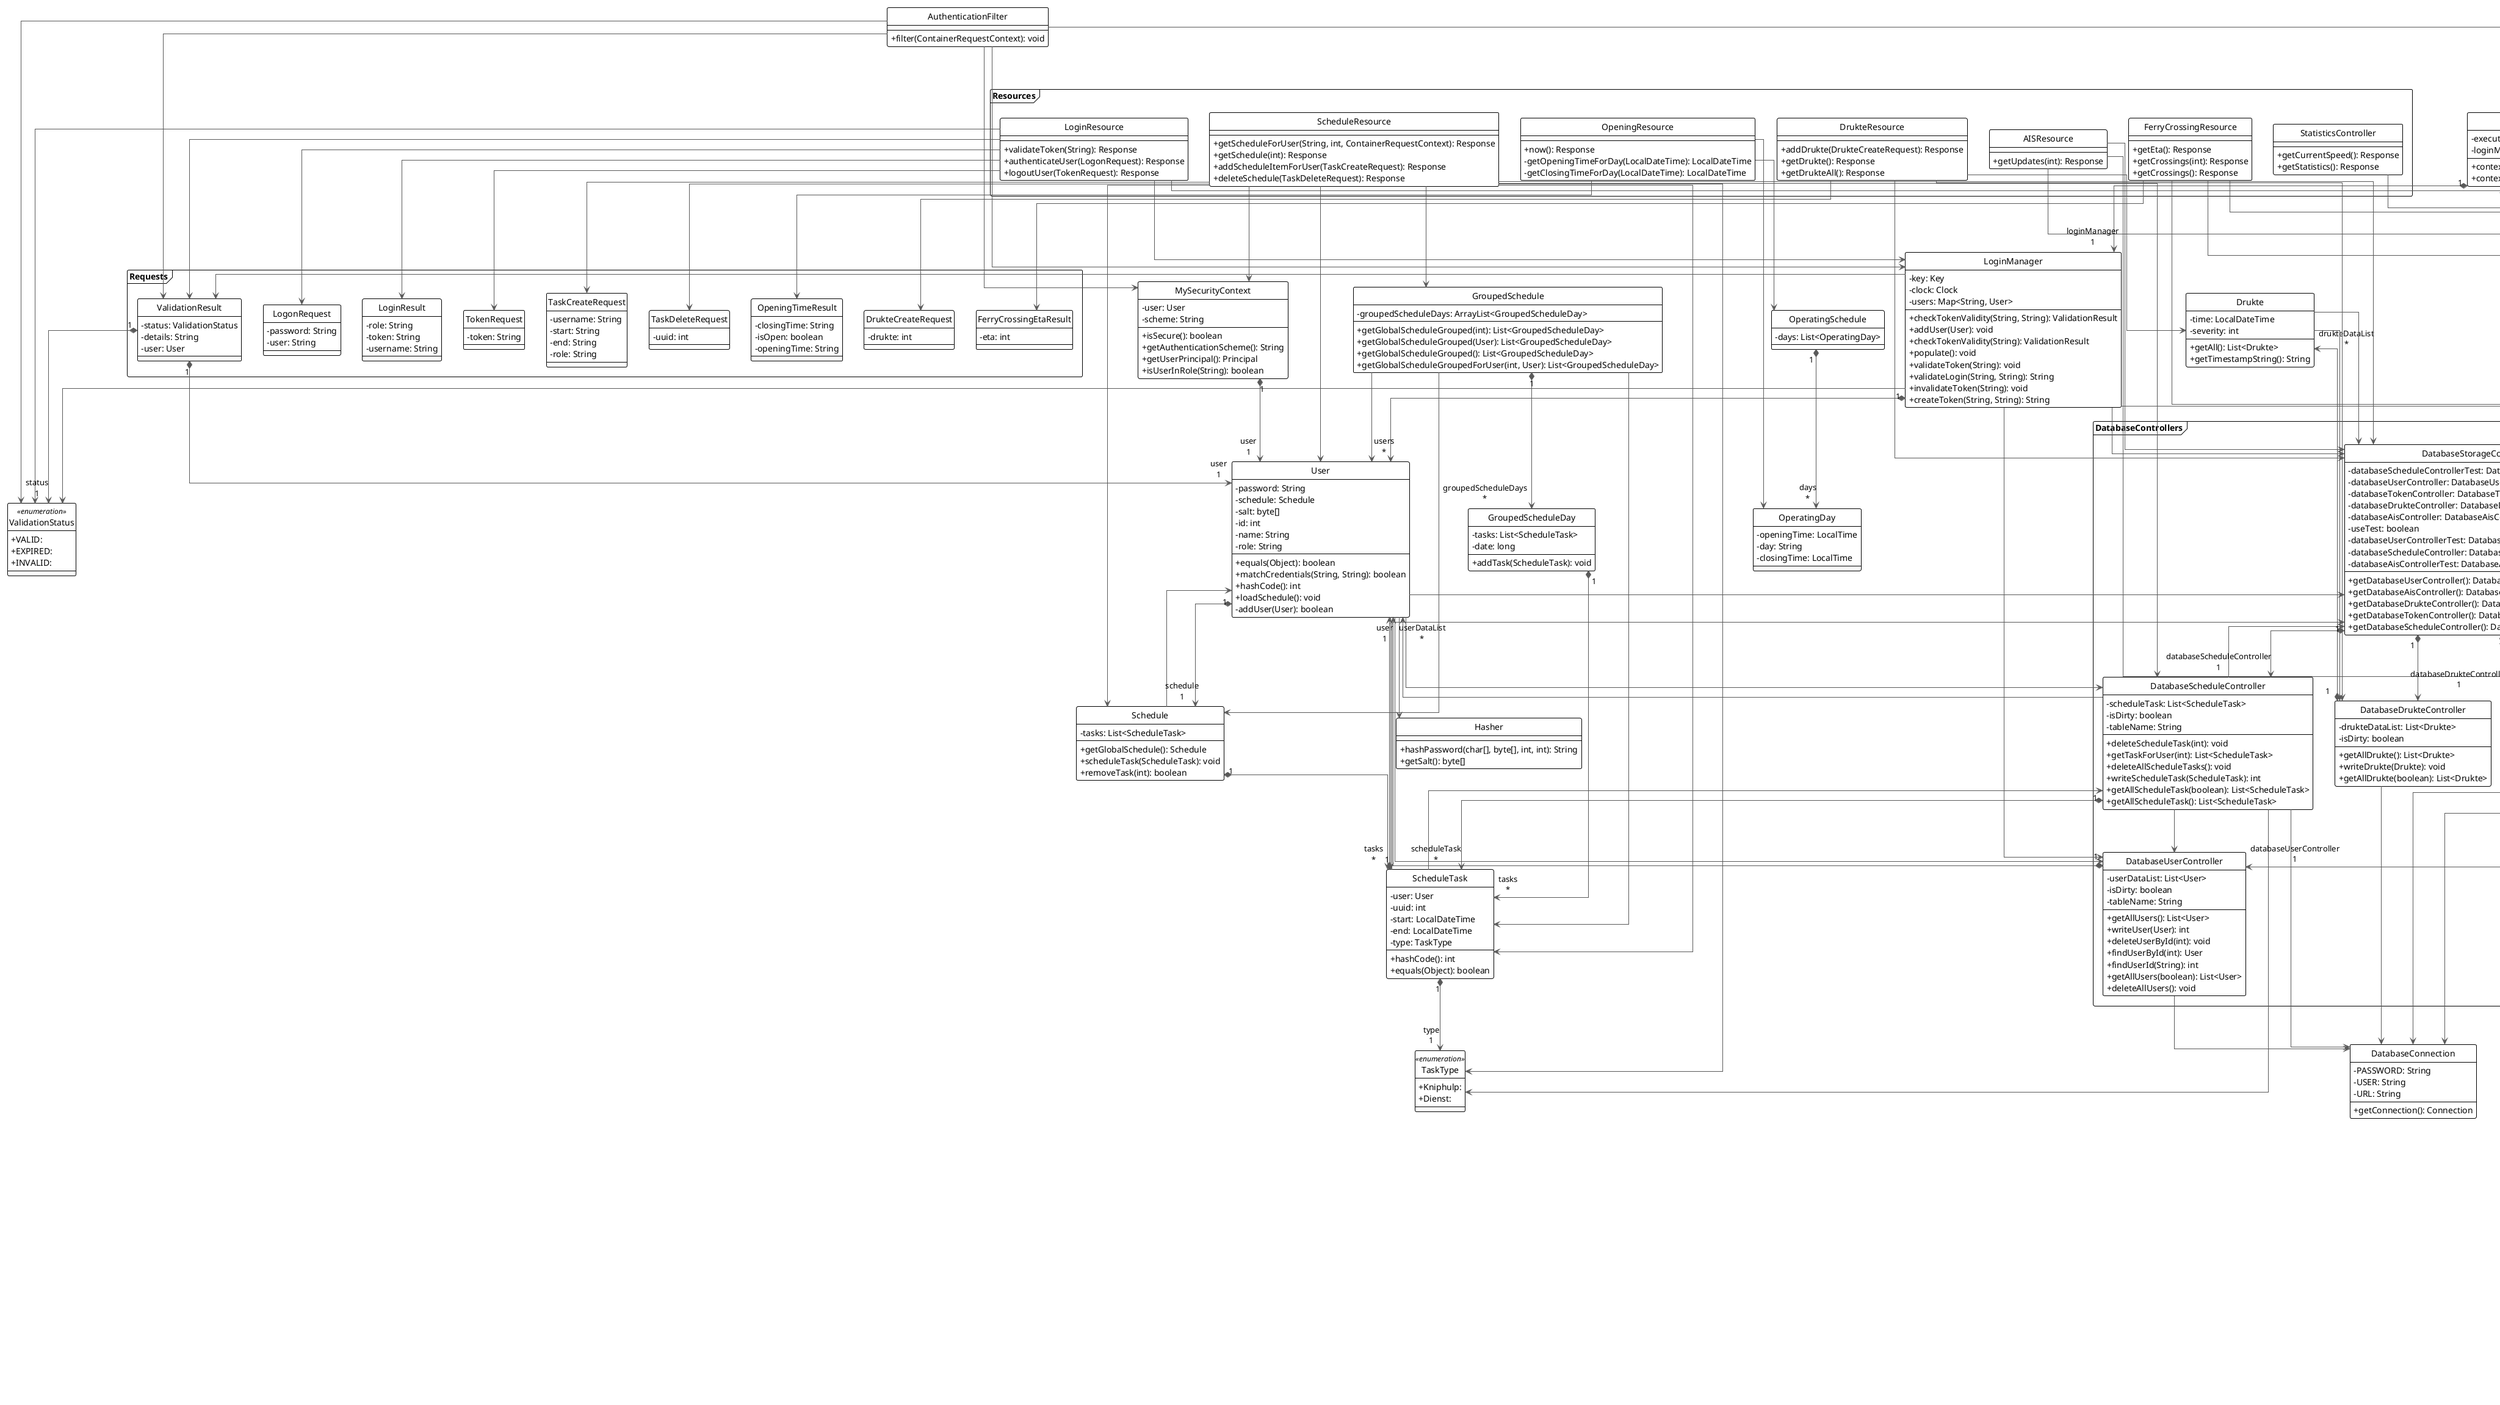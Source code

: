 @startuml

set namespaceSeparator none
skinparam classAttributeIconSize 0
!theme plain
top to bottom direction
skinparam linetype ortho
skinparam groupInheritance 2
hide circle
scale 1



package Resources <<Frame>>{
class DrukteResource {
  + addDrukte(DrukteCreateRequest): Response
  + getDrukte(): Response
  + getDrukteAll(): Response
}
class FerryCrossingResource {
  + getEta(): Response
  + getCrossings(int): Response
  + getCrossings(): Response
}
class LoginResource {
  + validateToken(String): Response
  + authenticateUser(LogonRequest): Response
  + logoutUser(TokenRequest): Response
}
class OpeningResource {
  + now(): Response
  - getOpeningTimeForDay(LocalDateTime): LocalDateTime
  - getClosingTimeForDay(LocalDateTime): LocalDateTime
}
class ScheduleResource {
  + getScheduleForUser(String, int, ContainerRequestContext): Response
  + getSchedule(int): Response
  + addScheduleItemForUser(TaskCreateRequest): Response
  + deleteSchedule(TaskDeleteRequest): Response
}
class AISResource {
  + getUpdates(int): Response
}
class StatisticsController {
  + getCurrentSpeed(): Response
  + getStatistics(): Response
}
}

class AuthenticationFilter {
+ filter(ContainerRequestContext): void
}
package DatabaseControllers <<Frame>>{
    class CrossingController {
    + getStatusUpdates(List<AisData>): List<StatusUpdate>
    + getFerryCrossings(List<StatusUpdate>): List<FerryCrossing>
    }
    class DatabaseAisController {
    - tableName: String
    - aisDataList: List<AisData>
    - isDirty: boolean
    + convertToAisData(AisSignal): AisData
    + getAllAisData(boolean): List<AisData>
    + writeAisData(AisData): void
    + getAllAisData(): List<AisData>
    + getXMostRecentData(int): List<AisData>
    + writeAisData(AisSignal): void
    + removeAll(): void
    }
    class DatabaseDrukteController {
    - drukteDataList: List<Drukte>
    - isDirty: boolean
    + getAllDrukte(): List<Drukte>
    + writeDrukte(Drukte): void
    + getAllDrukte(boolean): List<Drukte>
    }
    class DatabaseScheduleController {
    - scheduleTask: List<ScheduleTask>
    - isDirty: boolean
    - tableName: String
    + deleteScheduleTask(int): void
    + getTaskForUser(int): List<ScheduleTask>
    + deleteAllScheduleTasks(): void
    + writeScheduleTask(ScheduleTask): int
    + getAllScheduleTask(boolean): List<ScheduleTask>
    + getAllScheduleTask(): List<ScheduleTask>
    }
    class DatabaseStorageController {
    - databaseScheduleControllerTest: DatabaseScheduleController
    - databaseUserController: DatabaseUserController
    - databaseTokenController: DatabaseTokenController
    - databaseDrukteController: DatabaseDrukteController
    - databaseAisController: DatabaseAisController
    - useTest: boolean
    - databaseUserControllerTest: DatabaseUserController
    - databaseScheduleController: DatabaseScheduleController
    - databaseAisControllerTest: DatabaseAisController
    + getDatabaseUserController(): DatabaseUserController
    + getDatabaseAisController(): DatabaseAisController
    + getDatabaseDrukteController(): DatabaseDrukteController
    + getDatabaseTokenController(): DatabaseTokenController
    + getDatabaseScheduleController(): DatabaseScheduleController
    }
    class DatabaseTokenController {
    - tokenDataList: List<String>
    - isDirty: boolean
    + writeToken(String): void
    + removeAllTokens(): void
    + removeToken(String): void
    + getAllTokens(boolean): List<String>
    + getAllTokens(): List<String>
    }
    class DatabaseUserController {
    - userDataList: List<User>
    - isDirty: boolean
    - tableName: String
    + getAllUsers(): List<User>
    + writeUser(User): int
    + deleteUserById(int): void
    + findUserById(int): User
    + findUserId(String): int
    + getAllUsers(boolean): List<User>
    + deleteAllUsers(): void
    }

}

package Requests <<Frame>> {
class LoginResult {
  - role: String
  - token: String
  - username: String
}
class LogonRequest {
  - password: String
  - user: String
}
class FerryCrossingEtaResult {
  - eta: int
}
class DrukteCreateRequest {
  - drukte: int
}
class OpeningTimeResult {
  - closingTime: String
  - isOpen: boolean
  - openingTime: String
}
class TaskCreateRequest {
  - username: String
  - start: String
  - end: String
  - role: String
}
class TaskDeleteRequest {
  - uuid: int
}
class TokenRequest {
  - token: String
}
class ValidationResult {
  - status: ValidationStatus
  - details: String
  - user: User
}
}

class AisData {
  - sog: double
  - latitude: double
  - raw_json: String
  - timestamp: Timestamp
  - longitude: double
}


class DatabaseConnection {
  - PASSWORD: String
  - USER: String
  - URL: String
  + getConnection(): Connection
}

class Drukte {
  - time: LocalDateTime
  - severity: int
  + getAll(): List<Drukte>
  + getTimestampString(): String
}


class Ferry {
  - name: String
  - ferry: Ferry
  - ferryCrossings: List<FerryCrossing>
  + setFerryCrossings(List<FerryCrossing>): void
}
class FerryCrossing {
  - arrival: StatusUpdate
  - aisSignals: ArrayList<AisData>
  - departure: StatusUpdate
  + addAisData(AisData): void
  + addAisDatas(ArrayList<AisData>): void
  + isActive(): boolean
}




class GroupedSchedule {
  - groupedScheduleDays: ArrayList<GroupedScheduleDay>
  + getGlobalScheduleGrouped(int): List<GroupedScheduleDay>
  + getGlobalScheduleGrouped(User): List<GroupedScheduleDay>
  + getGlobalScheduleGrouped(): List<GroupedScheduleDay>
  + getGlobalScheduleGroupedForUser(int, User): List<GroupedScheduleDay>
}
class GroupedScheduleDay {
  - tasks: List<ScheduleTask>
  - date: long
  + addTask(ScheduleTask): void
}
class Hasher {
  + hashPassword(char[], byte[], int, int): String
  + getSalt(): byte[]
}
class LocalFileStorageController {
  - mutex: Semaphore
  - file: File
  + save(AisSignal): void
  + save(ArrayList<AisSignal>): void
  + load(): ArrayList<AisSignal>
}
enum Location << enumeration >> {
  + INGEN: 
  + ELST: 
  + UNKNOWN: 
}
class LoginManager {
  - key: Key
  - clock: Clock
  - users: Map<String, User>
  + checkTokenValidity(String, String): ValidationResult
  + addUser(User): void
  + checkTokenValidity(String): ValidationResult
  + populate(): void
  + validateToken(String): void
  + validateLogin(String, String): String
  + invalidateToken(String): void
  + createToken(String, String): String
}

class Main {
  - executorService: ScheduledExecutorService
  - loginManager: LoginManager
  + contextDestroyed(ServletContextEvent): void
  + contextInitialized(ServletContextEvent): void
  }
class MySecurityContext {
  - user: User
  - scheme: String
  + isSecure(): boolean
  + getAuthenticationScheme(): String
  + getUserPrincipal(): Principal
  + isUserInRole(String): boolean
}


class OperatingDay {
  - openingTime: LocalTime
  - day: String
  - closingTime: LocalTime
}
class OperatingSchedule {
  - days: List<OperatingDay>
}


package AisJson{
class AisSignal {
  - messageType: MessageType
  - metaData: MetaData
  - message: Message
  + getUtcTimestamp(): int
}
class Message {
  - positionReport: PositionReport
}
enum MessageType << enumeration >> {
  + Unknown: 
  + PositionReport: 
}
class MetaData {
  - MMSI: int
  - ShipName: String
  - longitude: float
  - latitude: float
  - time_utc: String
  - MMSI_String: String
}
class PositionReport {
  - sog: double
  - communicationState: int
  - valid: boolean
  - messageID: int
  - repeatIndicator: int
  - positionAccuracy: boolean
  - raim: boolean
  - rateOfTurn: int
  - userID: int
  - spare: int
  - specialManoeuvreIndicator: int
  - cog: double
  - navigationalStatus: int
  - longitude: double
  - latitude: double
  - trueHeading: int
  - timestamp: int
}
}

class Schedule {
  - tasks: List<ScheduleTask>
  + getGlobalSchedule(): Schedule
  + scheduleTask(ScheduleTask): void
  + removeTask(int): boolean
}

class ScheduleTask {
  - user: User
  - uuid: int
  - start: LocalDateTime
  - end: LocalDateTime
  - type: TaskType
  + hashCode(): int
  + equals(Object): boolean
}
class Statistics {
  - current_time: int
  - crossings: List<FerryCrossing>
  + getMaxSpeed(): double
  + getMaxSpeedTimestamp(): long
  + getAverageSpeed(): double
  + getCrossingCount(): int
  + getLatestUpdate(): Date
  + getCurrentSpeed(): double
  - getAllRecentWithinLimit(int): List<AisData>
}

class StatusUpdate {
  - location: Location
  - aisSignal: AisData
  + equals(Object): boolean
}
interface StorageController << interface >> {
  + save(ArrayList<AisSignal>): void
  + load(): ArrayList<AisSignal>
  + save(AisSignal): void
}
enum TaskType << enumeration >> {
  + Kniphulp: 
  + Dienst: 
}
class User {
  - password: String
  - schedule: Schedule
  - salt: byte[]
  - id: int
  - name: String
  - role: String
  + equals(Object): boolean
  + matchCredentials(String, String): boolean
  + hashCode(): int
  + loadSchedule(): void
  - addUser(User): boolean
}

enum ValidationStatus << enumeration >> {
  + VALID: 
  + EXPIRED: 
  + INVALID: 

}
class WebSocketClient {
  - latch: CountDownLatch
  - objectMapper: ObjectMapper
  - shipMessages: ArrayList<AisSignal>
  + onBinaryMessage(ByteBuffer): void
  + onError(Session, Throwable): void
  + onMessage(String): void
  + main(String[]): void
  + onOpen(Session): void
  + onClose(Session, CloseReason): void
  + sendMessage(Session, String): void
}

AISResource                 -[#595959,plain]->  AisData                    
AISResource                 -[#595959,plain]->  DatabaseAisController      
AISResource                 -[#595959,plain]->  DatabaseStorageController  
AisSignal                  "1" *-[#595959,plain]-> "message\n1" Message                    
AisSignal                  "1" *-[#595959,plain]-> "messageType\n1" MessageType                
AisSignal                  "1" *-[#595959,plain]-> "metaData\n1" MetaData                   
AuthenticationFilter        -[#595959,plain]->  LoginManager               
AuthenticationFilter        -[#595959,plain]->  Main                       
AuthenticationFilter        -[#595959,plain]->  MySecurityContext          
AuthenticationFilter        -[#595959,plain]->  ValidationResult           
AuthenticationFilter        -[#595959,plain]->  ValidationStatus           
CrossingController          -[#595959,plain]->  AisData                    
CrossingController          -[#595959,plain]->  FerryCrossing              
CrossingController          -[#595959,plain]->  Location                   
CrossingController          -[#595959,plain]->  StatusUpdate               
DatabaseAisController      "1" *-[#595959,plain]-> "aisDataList\n*" AisData                    
DatabaseAisController       -[#595959,plain]->  AisSignal                  
DatabaseAisController       -[#595959,plain]->  DatabaseConnection         
DatabaseAisController       -[#595959,plain]->  Message                    
DatabaseAisController       -[#595959,plain]->  MetaData                   
DatabaseAisController       -[#595959,plain]->  PositionReport             
DatabaseDrukteController    -[#595959,plain]->  DatabaseConnection         
DatabaseDrukteController   "1" *-[#595959,plain]-> "drukteDataList\n*" Drukte                     
DatabaseScheduleController  -[#595959,plain]->  DatabaseConnection         
DatabaseScheduleController  -[#595959,plain]->  DatabaseStorageController  
DatabaseScheduleController  -[#595959,plain]->  DatabaseUserController     
DatabaseScheduleController "1" *-[#595959,plain]-> "scheduleTask\n*" ScheduleTask               
DatabaseScheduleController  -[#595959,plain]->  TaskType                   
DatabaseScheduleController  -[#595959,plain]->  User                       
DatabaseStorageController  "1" *-[#595959,plain]-> "databaseAisController\n1" DatabaseAisController      
DatabaseStorageController  "1" *-[#595959,plain]-> "databaseDrukteController\n1" DatabaseDrukteController   
DatabaseStorageController  "1" *-[#595959,plain]-> "databaseScheduleController\n1" DatabaseScheduleController 
DatabaseStorageController  "1" *-[#595959,plain]-> "databaseTokenController\n1" DatabaseTokenController    
DatabaseStorageController  "1" *-[#595959,plain]-> "databaseUserController\n1" DatabaseUserController     
DatabaseTokenController     -[#595959,plain]->  DatabaseConnection         
DatabaseUserController      -[#595959,plain]->  DatabaseConnection         
DatabaseUserController     "1" *-[#595959,plain]-> "userDataList\n*" User                       
Drukte                      -[#595959,plain]->  DatabaseDrukteController   
Drukte                      -[#595959,plain]->  DatabaseStorageController  
DrukteResource              -[#595959,plain]->  DatabaseDrukteController   
DrukteResource              -[#595959,plain]->  DatabaseStorageController  
DrukteResource              -[#595959,plain]->  Drukte                     
DrukteResource              -[#595959,plain]->  DrukteCreateRequest        
Ferry                       -[#595959,plain]->  AisData                    
Ferry                       -[#595959,plain]->  CrossingController         
Ferry                       -[#595959,plain]->  DatabaseAisController      
Ferry                       -[#595959,plain]->  DatabaseStorageController  
Ferry                      "1" *-[#595959,plain]-> "ferryCrossings\n*" FerryCrossing              
Ferry                       -[#595959,plain]->  StatusUpdate               
FerryCrossing              "1" *-[#595959,plain]-> "aisSignals\n*" AisData                    
FerryCrossing              "1" *-[#595959,plain]-> "departure\n1" StatusUpdate               
FerryCrossingResource       -[#595959,plain]->  Ferry                      
FerryCrossingResource       -[#595959,plain]->  FerryCrossing              
FerryCrossingResource       -[#595959,plain]->  FerryCrossingEtaResult     
FerryCrossingResource       -[#595959,plain]->  StatusUpdate               
GroupedSchedule            "1" *-[#595959,plain]-> "groupedScheduleDays\n*" GroupedScheduleDay         
GroupedSchedule             -[#595959,plain]->  Schedule                   
GroupedSchedule             -[#595959,plain]->  ScheduleTask               
GroupedSchedule             -[#595959,plain]->  User                       
GroupedScheduleDay         "1" *-[#595959,plain]-> "tasks\n*" ScheduleTask               
LocalFileStorageController  -[#595959,plain]-^  StorageController          
LocalFileStorageController  -[#595959,plain]->  AisSignal                  
LoginManager                -[#595959,plain]->  DatabaseStorageController  
LoginManager                -[#595959,plain]->  DatabaseTokenController    
LoginManager                -[#595959,plain]->  DatabaseUserController     
LoginManager               "1" *-[#595959,plain]-> "users\n*" User                       
LoginManager                -[#595959,plain]->  ValidationResult           
LoginManager                -[#595959,plain]->  ValidationStatus           
LoginResource               -[#595959,plain]->  LoginManager               
LoginResource               -[#595959,plain]->  LoginResult                
LoginResource               -[#595959,plain]->  LogonRequest               
LoginResource               -[#595959,plain]->  Main                       
LoginResource               -[#595959,plain]->  TokenRequest               
LoginResource               -[#595959,plain]->  ValidationResult           
LoginResource               -[#595959,plain]->  ValidationStatus           
Main                        -[#595959,plain]->  AisData                    
Main                        -[#595959,plain]->  DatabaseAisController      
Main                        -[#595959,plain]->  DatabaseStorageController  
Main                        -[#595959,plain]->  DatabaseTokenController    
Main                       "1" *-[#595959,plain]-> "loginManager\n1" LoginManager               
Main                        -[#595959,plain]->  WebSocketClient            
Message                     -[#000082,plain]-^  PositionReport             
Message                    "1" *-[#595959,plain]-> "positionReport\n1" PositionReport             
MySecurityContext          "1" *-[#595959,plain]-> "user\n1" User                       
OpeningResource             -[#595959,plain]->  OpeningTimeResult          
OpeningResource             -[#595959,plain]->  OperatingDay               
OpeningResource             -[#595959,plain]->  OperatingSchedule          
OperatingSchedule          "1" *-[#595959,plain]-> "days\n*" OperatingDay               
Schedule                   "1" *-[#595959,plain]-> "tasks\n*" ScheduleTask               
Schedule                    -[#595959,plain]->  User                       
ScheduleResource            -[#595959,plain]->  DatabaseScheduleController 
ScheduleResource            -[#595959,plain]->  DatabaseStorageController  
ScheduleResource            -[#595959,plain]->  GroupedSchedule            
ScheduleResource            -[#595959,plain]->  MySecurityContext          
ScheduleResource            -[#595959,plain]->  Schedule                   
ScheduleResource            -[#595959,plain]->  ScheduleTask               
ScheduleResource            -[#595959,plain]->  TaskCreateRequest          
ScheduleResource            -[#595959,plain]->  TaskDeleteRequest          
ScheduleResource            -[#595959,plain]->  TaskType                   
ScheduleResource            -[#595959,plain]->  User                       
ScheduleTask                -[#595959,plain]->  DatabaseScheduleController 
ScheduleTask                -[#595959,plain]->  DatabaseStorageController  
ScheduleTask               "1" *-[#595959,plain]-> "type\n1" TaskType                   
ScheduleTask               "1" *-[#595959,plain]-> "user\n1" User                       
Statistics                  -[#595959,plain]->  AisData                    
Statistics                  -[#595959,plain]->  Ferry                      
Statistics                 "1" *-[#595959,plain]-> "crossings\n*" FerryCrossing              
Statistics                  -[#595959,plain]->  StatusUpdate               
StatisticsController        -[#595959,plain]->  Statistics                 
StatusUpdate               "1" *-[#595959,plain]-> "aisSignal\n1" AisData                    
StatusUpdate               "1" *-[#595959,plain]-> "location\n1" Location                   
StorageController           -[#595959,plain]->  AisSignal                  
User                        -[#595959,plain]->  DatabaseScheduleController 
User                        -[#595959,plain]->  DatabaseStorageController  
User                        -[#595959,plain]->  DatabaseUserController     
User                        -[#595959,plain]->  Hasher                     
User                       "1" *-[#595959,plain]-> "schedule\n1" Schedule                   
User                        -[#595959,plain]->  ScheduleTask               
ValidationResult           "1" *-[#595959,plain]-> "user\n1" User                       
ValidationResult           "1" *-[#595959,plain]-> "status\n1" ValidationStatus           
WebSocketClient            "1" *-[#595959,plain]-> "shipMessages\n*" AisSignal                  
WebSocketClient             -[#595959,plain]->  DatabaseAisController      
WebSocketClient             -[#595959,plain]->  DatabaseStorageController  
@enduml
